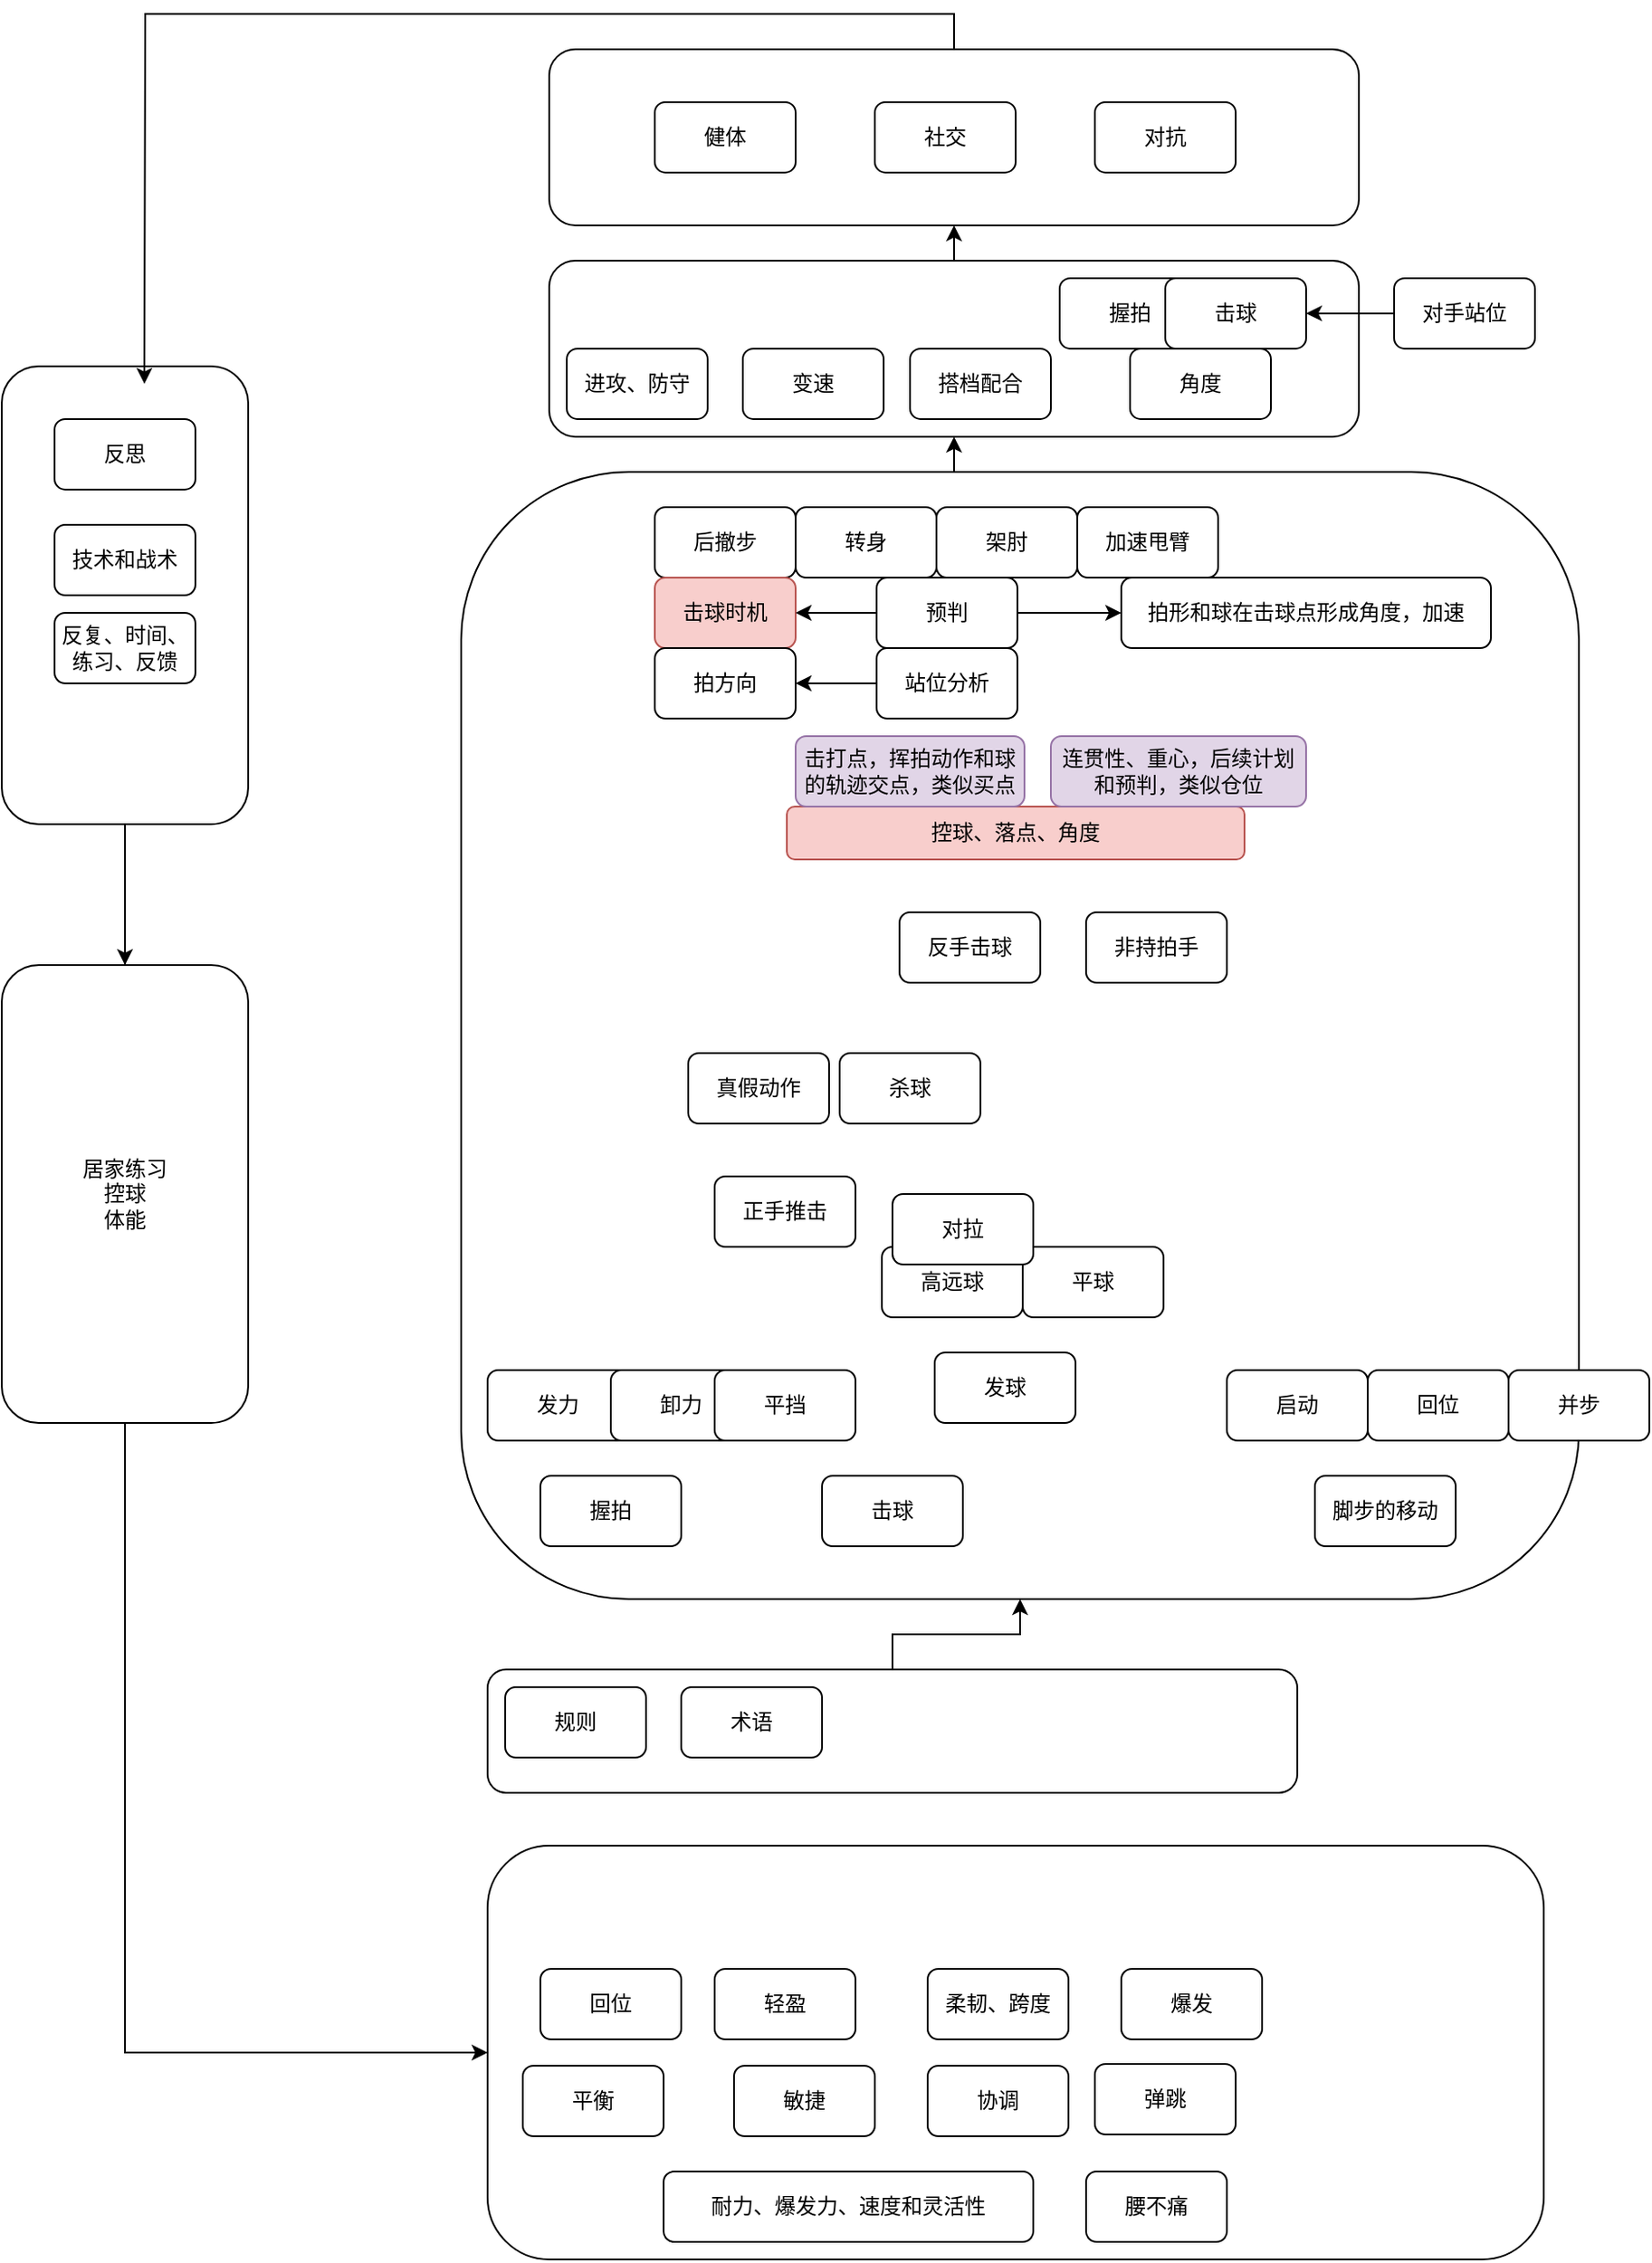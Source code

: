 <mxfile version="22.1.5" type="github">
  <diagram name="第 1 页" id="wRgRv8rGRIX4Yconnfli">
    <mxGraphModel dx="2259" dy="1976" grid="1" gridSize="10" guides="1" tooltips="1" connect="1" arrows="1" fold="1" page="1" pageScale="1" pageWidth="827" pageHeight="1169" math="0" shadow="0">
      <root>
        <mxCell id="0" />
        <mxCell id="1" parent="0" />
        <mxCell id="tp0rJ0lwHulD0GU-RbSi-1" value="" style="rounded=1;whiteSpace=wrap;html=1;" parent="1" vertex="1">
          <mxGeometry x="150" y="440" width="600" height="235" as="geometry" />
        </mxCell>
        <mxCell id="tp0rJ0lwHulD0GU-RbSi-3" value="平衡" style="rounded=1;whiteSpace=wrap;html=1;" parent="1" vertex="1">
          <mxGeometry x="170" y="565" width="80" height="40" as="geometry" />
        </mxCell>
        <mxCell id="tp0rJ0lwHulD0GU-RbSi-4" value="敏捷" style="rounded=1;whiteSpace=wrap;html=1;" parent="1" vertex="1">
          <mxGeometry x="290" y="565" width="80" height="40" as="geometry" />
        </mxCell>
        <mxCell id="tp0rJ0lwHulD0GU-RbSi-6" style="edgeStyle=orthogonalEdgeStyle;rounded=0;orthogonalLoop=1;jettySize=auto;html=1;exitX=1;exitY=0.75;exitDx=0;exitDy=0;entryX=0.875;entryY=0.75;entryDx=0;entryDy=0;entryPerimeter=0;" parent="1" source="tp0rJ0lwHulD0GU-RbSi-7" target="tp0rJ0lwHulD0GU-RbSi-7" edge="1">
          <mxGeometry relative="1" as="geometry" />
        </mxCell>
        <mxCell id="tp0rJ0lwHulD0GU-RbSi-7" value="协调" style="rounded=1;whiteSpace=wrap;html=1;" parent="1" vertex="1">
          <mxGeometry x="400" y="565" width="80" height="40" as="geometry" />
        </mxCell>
        <mxCell id="tp0rJ0lwHulD0GU-RbSi-8" value="腰不痛" style="rounded=1;whiteSpace=wrap;html=1;" parent="1" vertex="1">
          <mxGeometry x="490" y="625" width="80" height="40" as="geometry" />
        </mxCell>
        <mxCell id="tp0rJ0lwHulD0GU-RbSi-35" style="edgeStyle=orthogonalEdgeStyle;rounded=0;orthogonalLoop=1;jettySize=auto;html=1;exitX=0.5;exitY=0;exitDx=0;exitDy=0;" parent="1" source="tp0rJ0lwHulD0GU-RbSi-9" target="tp0rJ0lwHulD0GU-RbSi-12" edge="1">
          <mxGeometry relative="1" as="geometry" />
        </mxCell>
        <mxCell id="tp0rJ0lwHulD0GU-RbSi-9" value="" style="rounded=1;whiteSpace=wrap;html=1;" parent="1" vertex="1">
          <mxGeometry x="150" y="340" width="460" height="70" as="geometry" />
        </mxCell>
        <mxCell id="tp0rJ0lwHulD0GU-RbSi-10" value="规则" style="rounded=1;whiteSpace=wrap;html=1;" parent="1" vertex="1">
          <mxGeometry x="160" y="350" width="80" height="40" as="geometry" />
        </mxCell>
        <mxCell id="tp0rJ0lwHulD0GU-RbSi-11" value="术语" style="rounded=1;whiteSpace=wrap;html=1;" parent="1" vertex="1">
          <mxGeometry x="260" y="350" width="80" height="40" as="geometry" />
        </mxCell>
        <mxCell id="tp0rJ0lwHulD0GU-RbSi-37" style="edgeStyle=orthogonalEdgeStyle;rounded=0;orthogonalLoop=1;jettySize=auto;html=1;exitX=0.5;exitY=0;exitDx=0;exitDy=0;entryX=0.5;entryY=1;entryDx=0;entryDy=0;" parent="1" target="tp0rJ0lwHulD0GU-RbSi-19" edge="1">
          <mxGeometry relative="1" as="geometry">
            <mxPoint x="415" y="-340.06" as="sourcePoint" />
          </mxGeometry>
        </mxCell>
        <mxCell id="tp0rJ0lwHulD0GU-RbSi-12" value="" style="rounded=1;whiteSpace=wrap;html=1;" parent="1" vertex="1">
          <mxGeometry x="135" y="-340" width="635" height="640" as="geometry" />
        </mxCell>
        <mxCell id="tp0rJ0lwHulD0GU-RbSi-13" value="握拍" style="rounded=1;whiteSpace=wrap;html=1;" parent="1" vertex="1">
          <mxGeometry x="180" y="230" width="80" height="40" as="geometry" />
        </mxCell>
        <mxCell id="tp0rJ0lwHulD0GU-RbSi-14" value="&lt;div class=&quot;lake-content&quot;&gt;击球&lt;/div&gt;" style="rounded=1;whiteSpace=wrap;html=1;" parent="1" vertex="1">
          <mxGeometry x="340" y="230" width="80" height="40" as="geometry" />
        </mxCell>
        <mxCell id="tp0rJ0lwHulD0GU-RbSi-15" value="&lt;div class=&quot;lake-content&quot;&gt;&lt;div class=&quot;lake-content&quot;&gt;脚步的移动&lt;/div&gt;&lt;/div&gt;" style="rounded=1;whiteSpace=wrap;html=1;" parent="1" vertex="1">
          <mxGeometry x="620" y="230" width="80" height="40" as="geometry" />
        </mxCell>
        <mxCell id="tp0rJ0lwHulD0GU-RbSi-16" value="&lt;div class=&quot;lake-content&quot;&gt;&lt;div class=&quot;lake-content&quot;&gt;正手推击&lt;/div&gt;&lt;/div&gt;" style="rounded=1;whiteSpace=wrap;html=1;" parent="1" vertex="1">
          <mxGeometry x="279" y="60" width="80" height="40" as="geometry" />
        </mxCell>
        <mxCell id="tp0rJ0lwHulD0GU-RbSi-17" value="&lt;div class=&quot;lake-content&quot;&gt;&lt;div class=&quot;lake-content&quot;&gt;&lt;div class=&quot;lake-content&quot;&gt;反手击球&lt;/div&gt;&lt;/div&gt;&lt;/div&gt;" style="rounded=1;whiteSpace=wrap;html=1;" parent="1" vertex="1">
          <mxGeometry x="384" y="-90" width="80" height="40" as="geometry" />
        </mxCell>
        <mxCell id="tp0rJ0lwHulD0GU-RbSi-18" value="&lt;div class=&quot;lake-content&quot;&gt;&lt;div class=&quot;lake-content&quot;&gt;&lt;div class=&quot;lake-content&quot;&gt;&lt;div class=&quot;lake-content&quot;&gt;发球&lt;/div&gt;&lt;/div&gt;&lt;/div&gt;&lt;/div&gt;" style="rounded=1;whiteSpace=wrap;html=1;" parent="1" vertex="1">
          <mxGeometry x="404" y="160" width="80" height="40" as="geometry" />
        </mxCell>
        <mxCell id="tp0rJ0lwHulD0GU-RbSi-38" style="edgeStyle=orthogonalEdgeStyle;rounded=0;orthogonalLoop=1;jettySize=auto;html=1;exitX=0.5;exitY=0;exitDx=0;exitDy=0;entryX=0.5;entryY=1;entryDx=0;entryDy=0;" parent="1" source="tp0rJ0lwHulD0GU-RbSi-19" target="tp0rJ0lwHulD0GU-RbSi-28" edge="1">
          <mxGeometry relative="1" as="geometry" />
        </mxCell>
        <mxCell id="tp0rJ0lwHulD0GU-RbSi-19" value="" style="rounded=1;whiteSpace=wrap;html=1;" parent="1" vertex="1">
          <mxGeometry x="185" y="-460.06" width="460" height="100" as="geometry" />
        </mxCell>
        <mxCell id="tp0rJ0lwHulD0GU-RbSi-20" value="&lt;div class=&quot;lake-content&quot;&gt;&lt;div class=&quot;lake-content&quot;&gt;&lt;div class=&quot;lake-content&quot;&gt;&lt;div class=&quot;lake-content&quot;&gt;&lt;div class=&quot;lake-content&quot;&gt;进攻、防守&lt;/div&gt;&lt;/div&gt;&lt;/div&gt;&lt;/div&gt;&lt;/div&gt;" style="rounded=1;whiteSpace=wrap;html=1;" parent="1" vertex="1">
          <mxGeometry x="195" y="-410.06" width="80" height="40" as="geometry" />
        </mxCell>
        <mxCell id="tp0rJ0lwHulD0GU-RbSi-21" value="&lt;div class=&quot;lake-content&quot;&gt;&lt;div class=&quot;lake-content&quot;&gt;&lt;div class=&quot;lake-content&quot;&gt;&lt;div class=&quot;lake-content&quot;&gt;&lt;div class=&quot;lake-content&quot;&gt;&lt;div class=&quot;lake-content&quot;&gt;变速&lt;/div&gt;&lt;/div&gt;&lt;/div&gt;&lt;/div&gt;&lt;/div&gt;&lt;/div&gt;" style="rounded=1;whiteSpace=wrap;html=1;" parent="1" vertex="1">
          <mxGeometry x="295" y="-410.06" width="80" height="40" as="geometry" />
        </mxCell>
        <mxCell id="tp0rJ0lwHulD0GU-RbSi-22" value="&lt;div class=&quot;lake-content&quot;&gt;&lt;div class=&quot;lake-content&quot;&gt;&lt;div class=&quot;lake-content&quot;&gt;&lt;div class=&quot;lake-content&quot;&gt;&lt;div class=&quot;lake-content&quot;&gt;&lt;div class=&quot;lake-content&quot;&gt;&lt;div class=&quot;lake-content&quot;&gt;角度&lt;/div&gt;&lt;/div&gt;&lt;/div&gt;&lt;/div&gt;&lt;/div&gt;&lt;/div&gt;&lt;/div&gt;" style="rounded=1;whiteSpace=wrap;html=1;" parent="1" vertex="1">
          <mxGeometry x="515" y="-410.06" width="80" height="40" as="geometry" />
        </mxCell>
        <mxCell id="tp0rJ0lwHulD0GU-RbSi-23" value="&lt;div class=&quot;lake-content&quot;&gt;&lt;div class=&quot;lake-content&quot;&gt;&lt;div class=&quot;lake-content&quot;&gt;&lt;div class=&quot;lake-content&quot;&gt;&lt;div class=&quot;lake-content&quot;&gt;&lt;div class=&quot;lake-content&quot;&gt;&lt;div class=&quot;lake-content&quot;&gt;&lt;div class=&quot;lake-content&quot;&gt;搭档配合&lt;/div&gt;&lt;/div&gt;&lt;/div&gt;&lt;/div&gt;&lt;/div&gt;&lt;/div&gt;&lt;/div&gt;&lt;/div&gt;" style="rounded=1;whiteSpace=wrap;html=1;" parent="1" vertex="1">
          <mxGeometry x="390" y="-410.06" width="80" height="40" as="geometry" />
        </mxCell>
        <mxCell id="tp0rJ0lwHulD0GU-RbSi-24" value="&lt;div class=&quot;lake-content&quot;&gt;耐力、爆发力、速度和灵活性&lt;/div&gt;" style="rounded=1;whiteSpace=wrap;html=1;" parent="1" vertex="1">
          <mxGeometry x="250" y="625" width="210" height="40" as="geometry" />
        </mxCell>
        <mxCell id="tp0rJ0lwHulD0GU-RbSi-33" style="edgeStyle=orthogonalEdgeStyle;rounded=0;orthogonalLoop=1;jettySize=auto;html=1;exitX=0.5;exitY=1;exitDx=0;exitDy=0;entryX=0;entryY=0.5;entryDx=0;entryDy=0;" parent="1" source="tp0rJ0lwHulD0GU-RbSi-25" target="tp0rJ0lwHulD0GU-RbSi-1" edge="1">
          <mxGeometry relative="1" as="geometry" />
        </mxCell>
        <mxCell id="3woCyHlaDUpGIK_526us-28" value="" style="edgeStyle=orthogonalEdgeStyle;rounded=0;orthogonalLoop=1;jettySize=auto;html=1;" parent="1" source="tp0rJ0lwHulD0GU-RbSi-25" target="3woCyHlaDUpGIK_526us-27" edge="1">
          <mxGeometry relative="1" as="geometry" />
        </mxCell>
        <mxCell id="tp0rJ0lwHulD0GU-RbSi-25" value="" style="rounded=1;whiteSpace=wrap;html=1;" parent="1" vertex="1">
          <mxGeometry x="-126" y="-400" width="140" height="260" as="geometry" />
        </mxCell>
        <mxCell id="tp0rJ0lwHulD0GU-RbSi-26" value="&lt;div class=&quot;lake-content&quot;&gt;&lt;div class=&quot;lake-content&quot;&gt;&lt;div class=&quot;lake-content&quot;&gt;&lt;div class=&quot;lake-content&quot;&gt;&lt;div class=&quot;lake-content&quot;&gt;&lt;div class=&quot;lake-content&quot;&gt;技术和战术&lt;/div&gt;&lt;/div&gt;&lt;/div&gt;&lt;/div&gt;&lt;/div&gt;&lt;/div&gt;" style="rounded=1;whiteSpace=wrap;html=1;" parent="1" vertex="1">
          <mxGeometry x="-96" y="-310" width="80" height="40" as="geometry" />
        </mxCell>
        <mxCell id="tp0rJ0lwHulD0GU-RbSi-27" value="&lt;div class=&quot;lake-content&quot;&gt;&lt;div class=&quot;lake-content&quot;&gt;&lt;div class=&quot;lake-content&quot;&gt;&lt;div class=&quot;lake-content&quot;&gt;&lt;div class=&quot;lake-content&quot;&gt;&lt;div class=&quot;lake-content&quot;&gt;&lt;div class=&quot;lake-content&quot;&gt;反思&lt;/div&gt;&lt;/div&gt;&lt;/div&gt;&lt;/div&gt;&lt;/div&gt;&lt;/div&gt;&lt;/div&gt;" style="rounded=1;whiteSpace=wrap;html=1;" parent="1" vertex="1">
          <mxGeometry x="-96" y="-370.06" width="80" height="40" as="geometry" />
        </mxCell>
        <mxCell id="tp0rJ0lwHulD0GU-RbSi-32" style="edgeStyle=orthogonalEdgeStyle;rounded=0;orthogonalLoop=1;jettySize=auto;html=1;exitX=0.5;exitY=0;exitDx=0;exitDy=0;entryX=0.5;entryY=0;entryDx=0;entryDy=0;" parent="1" source="tp0rJ0lwHulD0GU-RbSi-28" edge="1">
          <mxGeometry relative="1" as="geometry">
            <mxPoint x="-45.0" y="-390.06" as="targetPoint" />
          </mxGeometry>
        </mxCell>
        <mxCell id="tp0rJ0lwHulD0GU-RbSi-28" value="" style="rounded=1;whiteSpace=wrap;html=1;" parent="1" vertex="1">
          <mxGeometry x="185" y="-580.06" width="460" height="100" as="geometry" />
        </mxCell>
        <mxCell id="tp0rJ0lwHulD0GU-RbSi-29" value="&lt;div class=&quot;lake-content&quot;&gt;&lt;div class=&quot;lake-content&quot;&gt;&lt;div class=&quot;lake-content&quot;&gt;&lt;div class=&quot;lake-content&quot;&gt;&lt;div class=&quot;lake-content&quot;&gt;&lt;div class=&quot;lake-content&quot;&gt;对抗&lt;/div&gt;&lt;/div&gt;&lt;/div&gt;&lt;/div&gt;&lt;/div&gt;&lt;/div&gt;" style="rounded=1;whiteSpace=wrap;html=1;" parent="1" vertex="1">
          <mxGeometry x="495" y="-550.06" width="80" height="40" as="geometry" />
        </mxCell>
        <mxCell id="tp0rJ0lwHulD0GU-RbSi-30" value="&lt;div class=&quot;lake-content&quot;&gt;&lt;div class=&quot;lake-content&quot;&gt;&lt;div class=&quot;lake-content&quot;&gt;&lt;div class=&quot;lake-content&quot;&gt;&lt;div class=&quot;lake-content&quot;&gt;&lt;div class=&quot;lake-content&quot;&gt;社交&lt;/div&gt;&lt;/div&gt;&lt;/div&gt;&lt;/div&gt;&lt;/div&gt;&lt;/div&gt;" style="rounded=1;whiteSpace=wrap;html=1;" parent="1" vertex="1">
          <mxGeometry x="370" y="-550.06" width="80" height="40" as="geometry" />
        </mxCell>
        <mxCell id="tp0rJ0lwHulD0GU-RbSi-31" value="&lt;div class=&quot;lake-content&quot;&gt;&lt;div class=&quot;lake-content&quot;&gt;&lt;div class=&quot;lake-content&quot;&gt;&lt;div class=&quot;lake-content&quot;&gt;&lt;div class=&quot;lake-content&quot;&gt;&lt;div class=&quot;lake-content&quot;&gt;健体&lt;/div&gt;&lt;/div&gt;&lt;/div&gt;&lt;/div&gt;&lt;/div&gt;&lt;/div&gt;" style="rounded=1;whiteSpace=wrap;html=1;" parent="1" vertex="1">
          <mxGeometry x="245" y="-550.06" width="80" height="40" as="geometry" />
        </mxCell>
        <mxCell id="tp0rJ0lwHulD0GU-RbSi-39" value="&lt;div class=&quot;lake-content&quot;&gt;&lt;div class=&quot;lake-content&quot;&gt;杀球&lt;/div&gt;&lt;/div&gt;" style="rounded=1;whiteSpace=wrap;html=1;" parent="1" vertex="1">
          <mxGeometry x="350" y="-10" width="80" height="40" as="geometry" />
        </mxCell>
        <mxCell id="tp0rJ0lwHulD0GU-RbSi-41" value="&lt;div class=&quot;lake-content&quot;&gt;&lt;div class=&quot;lake-content&quot;&gt;&lt;div class=&quot;lake-content&quot;&gt;&lt;div class=&quot;lake-content&quot;&gt;&lt;div class=&quot;lake-content&quot;&gt;&lt;div class=&quot;lake-content&quot;&gt;&lt;div class=&quot;lake-content&quot;&gt;握拍&lt;/div&gt;&lt;/div&gt;&lt;/div&gt;&lt;/div&gt;&lt;/div&gt;&lt;/div&gt;&lt;/div&gt;" style="rounded=1;whiteSpace=wrap;html=1;" parent="1" vertex="1">
          <mxGeometry x="475" y="-450.06" width="80" height="40" as="geometry" />
        </mxCell>
        <mxCell id="tp0rJ0lwHulD0GU-RbSi-42" value="&lt;div class=&quot;lake-content&quot;&gt;&lt;div class=&quot;lake-content&quot;&gt;&lt;div class=&quot;lake-content&quot;&gt;&lt;div class=&quot;lake-content&quot;&gt;&lt;div class=&quot;lake-content&quot;&gt;&lt;div class=&quot;lake-content&quot;&gt;&lt;div class=&quot;lake-content&quot;&gt;击球&lt;/div&gt;&lt;/div&gt;&lt;/div&gt;&lt;/div&gt;&lt;/div&gt;&lt;/div&gt;&lt;/div&gt;" style="rounded=1;whiteSpace=wrap;html=1;" parent="1" vertex="1">
          <mxGeometry x="535" y="-450.06" width="80" height="40" as="geometry" />
        </mxCell>
        <mxCell id="tp0rJ0lwHulD0GU-RbSi-44" style="edgeStyle=orthogonalEdgeStyle;rounded=0;orthogonalLoop=1;jettySize=auto;html=1;exitX=0;exitY=0.5;exitDx=0;exitDy=0;" parent="1" source="tp0rJ0lwHulD0GU-RbSi-43" target="tp0rJ0lwHulD0GU-RbSi-42" edge="1">
          <mxGeometry relative="1" as="geometry" />
        </mxCell>
        <mxCell id="tp0rJ0lwHulD0GU-RbSi-43" value="&lt;div class=&quot;lake-content&quot;&gt;&lt;div class=&quot;lake-content&quot;&gt;&lt;div class=&quot;lake-content&quot;&gt;&lt;div class=&quot;lake-content&quot;&gt;&lt;div class=&quot;lake-content&quot;&gt;&lt;div class=&quot;lake-content&quot;&gt;&lt;div class=&quot;lake-content&quot;&gt;对手站位&lt;/div&gt;&lt;/div&gt;&lt;/div&gt;&lt;/div&gt;&lt;/div&gt;&lt;/div&gt;&lt;/div&gt;" style="rounded=1;whiteSpace=wrap;html=1;" parent="1" vertex="1">
          <mxGeometry x="665" y="-450.06" width="80" height="40" as="geometry" />
        </mxCell>
        <mxCell id="3woCyHlaDUpGIK_526us-2" value="&lt;div class=&quot;lake-content&quot;&gt;&lt;div class=&quot;lake-content&quot;&gt;后撤步&lt;/div&gt;&lt;/div&gt;" style="rounded=1;whiteSpace=wrap;html=1;" parent="1" vertex="1">
          <mxGeometry x="245" y="-320" width="80" height="40" as="geometry" />
        </mxCell>
        <mxCell id="3woCyHlaDUpGIK_526us-3" value="&lt;div class=&quot;lake-content&quot;&gt;&lt;div class=&quot;lake-content&quot;&gt;转身&lt;/div&gt;&lt;/div&gt;" style="rounded=1;whiteSpace=wrap;html=1;" parent="1" vertex="1">
          <mxGeometry x="325" y="-320" width="80" height="40" as="geometry" />
        </mxCell>
        <mxCell id="3woCyHlaDUpGIK_526us-4" value="&lt;div class=&quot;lake-content&quot;&gt;&lt;div class=&quot;lake-content&quot;&gt;架肘&lt;/div&gt;&lt;/div&gt;" style="rounded=1;whiteSpace=wrap;html=1;" parent="1" vertex="1">
          <mxGeometry x="405" y="-320" width="80" height="40" as="geometry" />
        </mxCell>
        <mxCell id="3woCyHlaDUpGIK_526us-5" value="&lt;div class=&quot;lake-content&quot;&gt;&lt;div class=&quot;lake-content&quot;&gt;加速甩臂&lt;/div&gt;&lt;/div&gt;" style="rounded=1;whiteSpace=wrap;html=1;" parent="1" vertex="1">
          <mxGeometry x="485" y="-320" width="80" height="40" as="geometry" />
        </mxCell>
        <mxCell id="3woCyHlaDUpGIK_526us-6" value="&lt;div class=&quot;lake-content&quot;&gt;&lt;div class=&quot;lake-content&quot;&gt;击球时机&lt;/div&gt;&lt;/div&gt;" style="rounded=1;whiteSpace=wrap;html=1;fillColor=#f8cecc;strokeColor=#b85450;" parent="1" vertex="1">
          <mxGeometry x="245" y="-280" width="80" height="40" as="geometry" />
        </mxCell>
        <mxCell id="3woCyHlaDUpGIK_526us-7" value="&lt;div class=&quot;lake-content&quot;&gt;&lt;div class=&quot;lake-content&quot;&gt;拍方向&lt;/div&gt;&lt;/div&gt;" style="rounded=1;whiteSpace=wrap;html=1;" parent="1" vertex="1">
          <mxGeometry x="245" y="-240" width="80" height="40" as="geometry" />
        </mxCell>
        <mxCell id="3woCyHlaDUpGIK_526us-9" style="edgeStyle=orthogonalEdgeStyle;rounded=0;orthogonalLoop=1;jettySize=auto;html=1;exitX=0;exitY=0.5;exitDx=0;exitDy=0;" parent="1" source="3woCyHlaDUpGIK_526us-8" target="3woCyHlaDUpGIK_526us-6" edge="1">
          <mxGeometry relative="1" as="geometry" />
        </mxCell>
        <mxCell id="3woCyHlaDUpGIK_526us-31" style="edgeStyle=orthogonalEdgeStyle;rounded=0;orthogonalLoop=1;jettySize=auto;html=1;exitX=1;exitY=0.5;exitDx=0;exitDy=0;" parent="1" source="3woCyHlaDUpGIK_526us-8" target="3woCyHlaDUpGIK_526us-30" edge="1">
          <mxGeometry relative="1" as="geometry" />
        </mxCell>
        <mxCell id="3woCyHlaDUpGIK_526us-8" value="&lt;div class=&quot;lake-content&quot;&gt;&lt;div class=&quot;lake-content&quot;&gt;预判&lt;/div&gt;&lt;/div&gt;" style="rounded=1;whiteSpace=wrap;html=1;" parent="1" vertex="1">
          <mxGeometry x="371" y="-280" width="80" height="40" as="geometry" />
        </mxCell>
        <mxCell id="3woCyHlaDUpGIK_526us-11" style="edgeStyle=orthogonalEdgeStyle;rounded=0;orthogonalLoop=1;jettySize=auto;html=1;exitX=0;exitY=0.5;exitDx=0;exitDy=0;entryX=1;entryY=0.5;entryDx=0;entryDy=0;" parent="1" source="3woCyHlaDUpGIK_526us-10" target="3woCyHlaDUpGIK_526us-7" edge="1">
          <mxGeometry relative="1" as="geometry" />
        </mxCell>
        <mxCell id="3woCyHlaDUpGIK_526us-10" value="&lt;div class=&quot;lake-content&quot;&gt;&lt;div class=&quot;lake-content&quot;&gt;站位分析&lt;/div&gt;&lt;/div&gt;" style="rounded=1;whiteSpace=wrap;html=1;" parent="1" vertex="1">
          <mxGeometry x="371" y="-240" width="80" height="40" as="geometry" />
        </mxCell>
        <mxCell id="3woCyHlaDUpGIK_526us-12" value="&lt;div class=&quot;lake-content&quot;&gt;&lt;div class=&quot;lake-content&quot;&gt;真假动作&lt;/div&gt;&lt;/div&gt;" style="rounded=1;whiteSpace=wrap;html=1;" parent="1" vertex="1">
          <mxGeometry x="264" y="-10" width="80" height="40" as="geometry" />
        </mxCell>
        <mxCell id="3woCyHlaDUpGIK_526us-13" value="&lt;div class=&quot;lake-content&quot;&gt;&lt;div class=&quot;lake-content&quot;&gt;&lt;div class=&quot;lake-content&quot;&gt;&lt;div class=&quot;lake-content&quot;&gt;高远球&lt;/div&gt;&lt;/div&gt;&lt;/div&gt;&lt;/div&gt;" style="rounded=1;whiteSpace=wrap;html=1;" parent="1" vertex="1">
          <mxGeometry x="374" y="100" width="80" height="40" as="geometry" />
        </mxCell>
        <mxCell id="3woCyHlaDUpGIK_526us-14" value="&lt;div class=&quot;lake-content&quot;&gt;&lt;div class=&quot;lake-content&quot;&gt;&lt;div class=&quot;lake-content&quot;&gt;&lt;div class=&quot;lake-content&quot;&gt;平球&lt;/div&gt;&lt;/div&gt;&lt;/div&gt;&lt;/div&gt;" style="rounded=1;whiteSpace=wrap;html=1;" parent="1" vertex="1">
          <mxGeometry x="454" y="100" width="80" height="40" as="geometry" />
        </mxCell>
        <mxCell id="3woCyHlaDUpGIK_526us-15" value="&lt;div class=&quot;lake-content&quot;&gt;&lt;div class=&quot;lake-content&quot;&gt;启动&lt;/div&gt;&lt;/div&gt;" style="rounded=1;whiteSpace=wrap;html=1;" parent="1" vertex="1">
          <mxGeometry x="570" y="170" width="80" height="40" as="geometry" />
        </mxCell>
        <mxCell id="3woCyHlaDUpGIK_526us-16" value="&lt;div class=&quot;lake-content&quot;&gt;&lt;div class=&quot;lake-content&quot;&gt;回位&lt;/div&gt;&lt;/div&gt;" style="rounded=1;whiteSpace=wrap;html=1;" parent="1" vertex="1">
          <mxGeometry x="650" y="170" width="80" height="40" as="geometry" />
        </mxCell>
        <mxCell id="3woCyHlaDUpGIK_526us-17" value="&lt;div class=&quot;lake-content&quot;&gt;&lt;div class=&quot;lake-content&quot;&gt;并步&lt;/div&gt;&lt;/div&gt;" style="rounded=1;whiteSpace=wrap;html=1;" parent="1" vertex="1">
          <mxGeometry x="730" y="170" width="80" height="40" as="geometry" />
        </mxCell>
        <mxCell id="3woCyHlaDUpGIK_526us-18" value="发力" style="rounded=1;whiteSpace=wrap;html=1;" parent="1" vertex="1">
          <mxGeometry x="150" y="170" width="80" height="40" as="geometry" />
        </mxCell>
        <mxCell id="3woCyHlaDUpGIK_526us-19" value="卸力" style="rounded=1;whiteSpace=wrap;html=1;" parent="1" vertex="1">
          <mxGeometry x="220" y="170" width="80" height="40" as="geometry" />
        </mxCell>
        <mxCell id="3woCyHlaDUpGIK_526us-20" value="平挡" style="rounded=1;whiteSpace=wrap;html=1;" parent="1" vertex="1">
          <mxGeometry x="279" y="170" width="80" height="40" as="geometry" />
        </mxCell>
        <mxCell id="3woCyHlaDUpGIK_526us-21" value="柔韧、跨度" style="rounded=1;whiteSpace=wrap;html=1;" parent="1" vertex="1">
          <mxGeometry x="400" y="510" width="80" height="40" as="geometry" />
        </mxCell>
        <mxCell id="3woCyHlaDUpGIK_526us-22" value="弹跳" style="rounded=1;whiteSpace=wrap;html=1;" parent="1" vertex="1">
          <mxGeometry x="495" y="564" width="80" height="40" as="geometry" />
        </mxCell>
        <mxCell id="3woCyHlaDUpGIK_526us-23" value="轻盈" style="rounded=1;whiteSpace=wrap;html=1;" parent="1" vertex="1">
          <mxGeometry x="279" y="510" width="80" height="40" as="geometry" />
        </mxCell>
        <mxCell id="3woCyHlaDUpGIK_526us-24" value="爆发" style="rounded=1;whiteSpace=wrap;html=1;" parent="1" vertex="1">
          <mxGeometry x="510" y="510" width="80" height="40" as="geometry" />
        </mxCell>
        <mxCell id="3woCyHlaDUpGIK_526us-25" value="回位" style="rounded=1;whiteSpace=wrap;html=1;" parent="1" vertex="1">
          <mxGeometry x="180" y="510" width="80" height="40" as="geometry" />
        </mxCell>
        <mxCell id="3woCyHlaDUpGIK_526us-27" value="居家练习&lt;br&gt;控球&lt;br&gt;体能" style="rounded=1;whiteSpace=wrap;html=1;" parent="1" vertex="1">
          <mxGeometry x="-126" y="-60" width="140" height="260" as="geometry" />
        </mxCell>
        <mxCell id="3woCyHlaDUpGIK_526us-29" value="&lt;div class=&quot;lake-content&quot;&gt;&lt;div class=&quot;lake-content&quot;&gt;&lt;div class=&quot;lake-content&quot;&gt;&lt;div class=&quot;lake-content&quot;&gt;对拉&lt;/div&gt;&lt;/div&gt;&lt;/div&gt;&lt;/div&gt;" style="rounded=1;whiteSpace=wrap;html=1;" parent="1" vertex="1">
          <mxGeometry x="380" y="70" width="80" height="40" as="geometry" />
        </mxCell>
        <mxCell id="3woCyHlaDUpGIK_526us-30" value="&lt;div class=&quot;lake-content&quot;&gt;&lt;div class=&quot;lake-content&quot;&gt;拍形和球在击球点形成角度，加速&lt;/div&gt;&lt;/div&gt;" style="rounded=1;whiteSpace=wrap;html=1;" parent="1" vertex="1">
          <mxGeometry x="510" y="-280" width="210" height="40" as="geometry" />
        </mxCell>
        <mxCell id="3woCyHlaDUpGIK_526us-32" value="&lt;div class=&quot;lake-content&quot;&gt;&lt;div class=&quot;lake-content&quot;&gt;&lt;div class=&quot;lake-content&quot;&gt;非持拍手&lt;/div&gt;&lt;/div&gt;&lt;/div&gt;" style="rounded=1;whiteSpace=wrap;html=1;" parent="1" vertex="1">
          <mxGeometry x="490" y="-90" width="80" height="40" as="geometry" />
        </mxCell>
        <mxCell id="3woCyHlaDUpGIK_526us-33" value="&lt;div class=&quot;lake-content&quot;&gt;&lt;div class=&quot;lake-content&quot;&gt;&lt;div class=&quot;lake-content&quot;&gt;控球、落点、角度&lt;/div&gt;&lt;/div&gt;&lt;/div&gt;" style="rounded=1;whiteSpace=wrap;html=1;fillColor=#f8cecc;strokeColor=#b85450;" parent="1" vertex="1">
          <mxGeometry x="320" y="-150" width="260" height="30" as="geometry" />
        </mxCell>
        <mxCell id="3woCyHlaDUpGIK_526us-34" value="&lt;div class=&quot;lake-content&quot;&gt;&lt;div class=&quot;lake-content&quot;&gt;&lt;div class=&quot;lake-content&quot;&gt;&lt;div class=&quot;lake-content&quot;&gt;&lt;div class=&quot;lake-content&quot;&gt;&lt;div class=&quot;lake-content&quot;&gt;反复、时间、练习、反馈&lt;/div&gt;&lt;/div&gt;&lt;/div&gt;&lt;/div&gt;&lt;/div&gt;&lt;/div&gt;" style="rounded=1;whiteSpace=wrap;html=1;" parent="1" vertex="1">
          <mxGeometry x="-96" y="-260" width="80" height="40" as="geometry" />
        </mxCell>
        <mxCell id="XUEUr0aU9454i78122fU-1" value="击打点，挥拍动作和球的轨迹交点，类似买点" style="rounded=1;whiteSpace=wrap;html=1;fillColor=#e1d5e7;strokeColor=#9673a6;" vertex="1" parent="1">
          <mxGeometry x="325" y="-190" width="130" height="40" as="geometry" />
        </mxCell>
        <mxCell id="XUEUr0aU9454i78122fU-2" value="连贯性、重心，后续计划和预判，类似仓位" style="rounded=1;whiteSpace=wrap;html=1;fillColor=#e1d5e7;strokeColor=#9673a6;" vertex="1" parent="1">
          <mxGeometry x="470" y="-190" width="145" height="40" as="geometry" />
        </mxCell>
      </root>
    </mxGraphModel>
  </diagram>
</mxfile>
